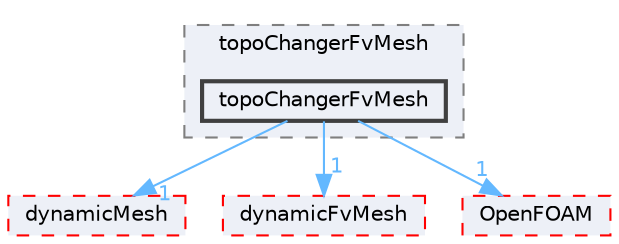 digraph "src/topoChangerFvMesh/topoChangerFvMesh"
{
 // LATEX_PDF_SIZE
  bgcolor="transparent";
  edge [fontname=Helvetica,fontsize=10,labelfontname=Helvetica,labelfontsize=10];
  node [fontname=Helvetica,fontsize=10,shape=box,height=0.2,width=0.4];
  compound=true
  subgraph clusterdir_e7971e9c65d637bd16ff2087df237f5f {
    graph [ bgcolor="#edf0f7", pencolor="grey50", label="topoChangerFvMesh", fontname=Helvetica,fontsize=10 style="filled,dashed", URL="dir_e7971e9c65d637bd16ff2087df237f5f.html",tooltip=""]
  dir_7845d368d8fbe4b348143cdb79b20fb0 [label="topoChangerFvMesh", fillcolor="#edf0f7", color="grey25", style="filled,bold", URL="dir_7845d368d8fbe4b348143cdb79b20fb0.html",tooltip=""];
  }
  dir_63742796c427c97a292c80f7db71da36 [label="dynamicMesh", fillcolor="#edf0f7", color="red", style="filled,dashed", URL="dir_63742796c427c97a292c80f7db71da36.html",tooltip=""];
  dir_7045e8b584c9485727394e576736d39b [label="dynamicFvMesh", fillcolor="#edf0f7", color="red", style="filled,dashed", URL="dir_7045e8b584c9485727394e576736d39b.html",tooltip=""];
  dir_c5473ff19b20e6ec4dfe5c310b3778a8 [label="OpenFOAM", fillcolor="#edf0f7", color="red", style="filled,dashed", URL="dir_c5473ff19b20e6ec4dfe5c310b3778a8.html",tooltip=""];
  dir_7845d368d8fbe4b348143cdb79b20fb0->dir_63742796c427c97a292c80f7db71da36 [headlabel="1", labeldistance=1.5 headhref="dir_004071_001086.html" href="dir_004071_001086.html" color="steelblue1" fontcolor="steelblue1"];
  dir_7845d368d8fbe4b348143cdb79b20fb0->dir_7045e8b584c9485727394e576736d39b [headlabel="1", labeldistance=1.5 headhref="dir_004071_001077.html" href="dir_004071_001077.html" color="steelblue1" fontcolor="steelblue1"];
  dir_7845d368d8fbe4b348143cdb79b20fb0->dir_c5473ff19b20e6ec4dfe5c310b3778a8 [headlabel="1", labeldistance=1.5 headhref="dir_004071_002695.html" href="dir_004071_002695.html" color="steelblue1" fontcolor="steelblue1"];
}
